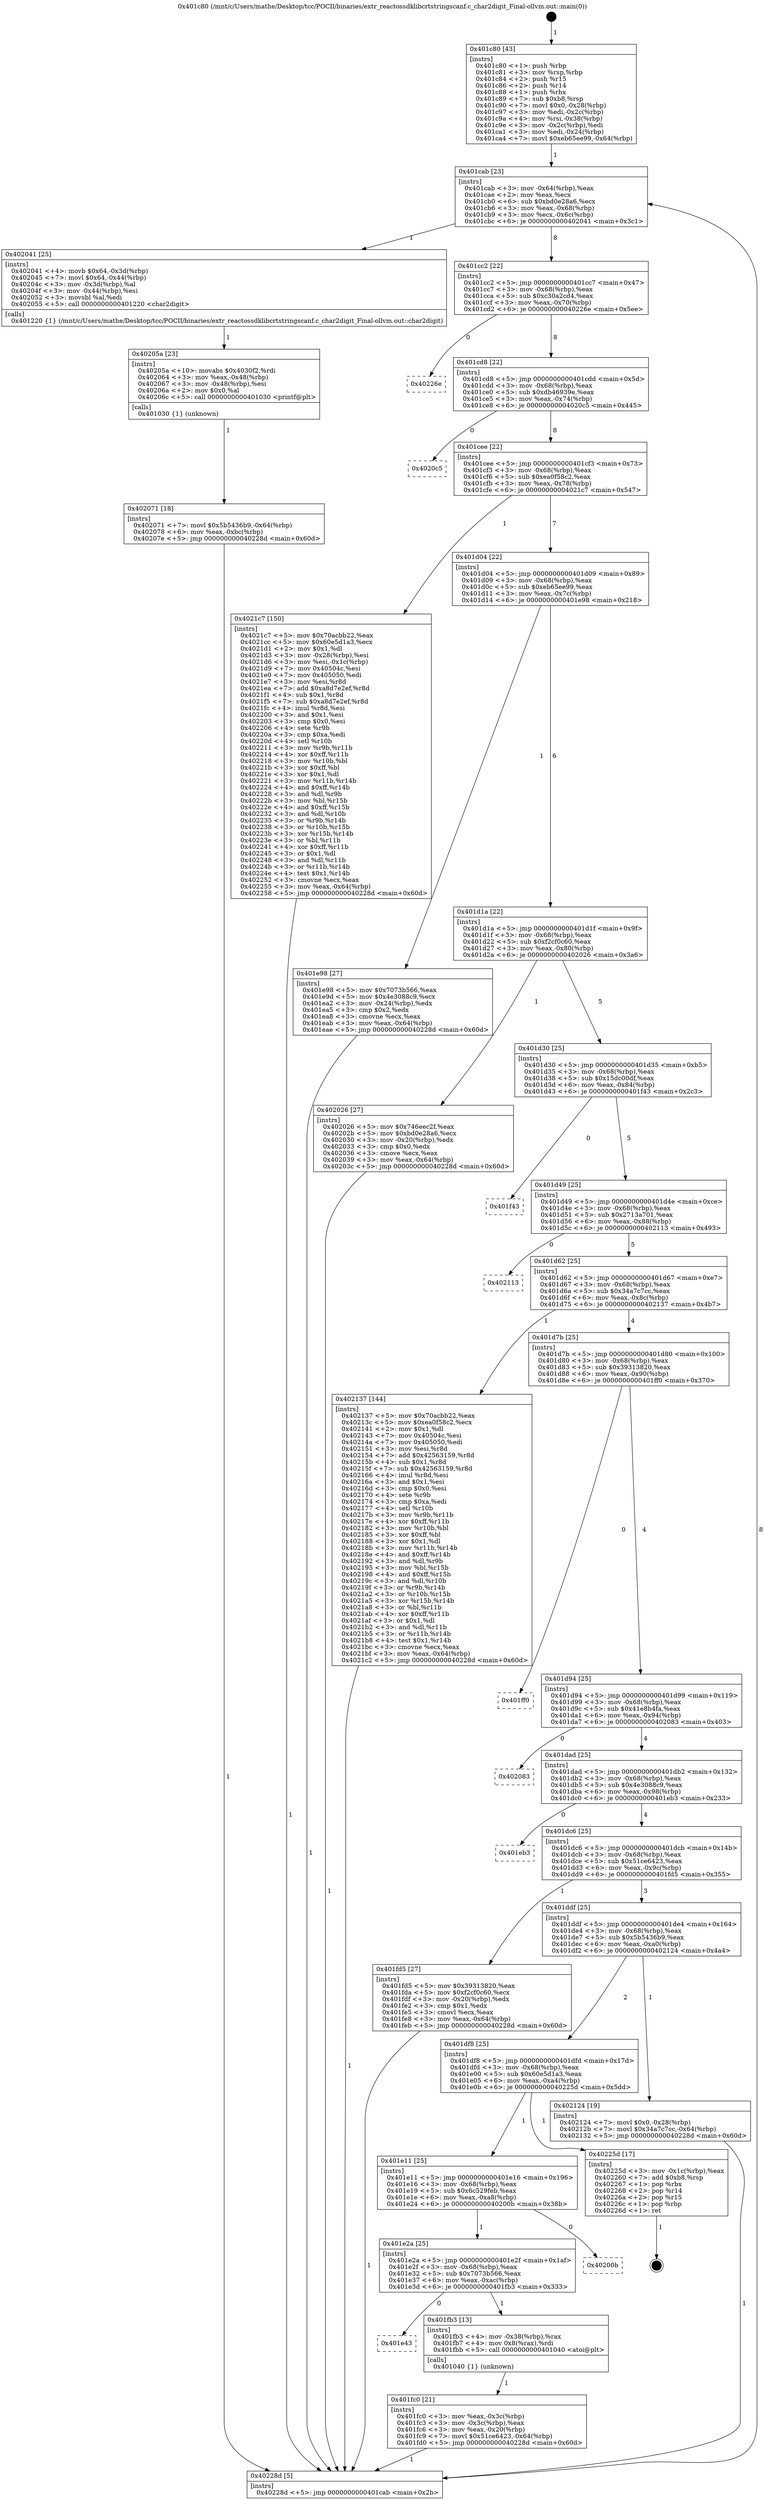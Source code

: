 digraph "0x401c80" {
  label = "0x401c80 (/mnt/c/Users/mathe/Desktop/tcc/POCII/binaries/extr_reactossdklibcrtstringscanf.c_char2digit_Final-ollvm.out::main(0))"
  labelloc = "t"
  node[shape=record]

  Entry [label="",width=0.3,height=0.3,shape=circle,fillcolor=black,style=filled]
  "0x401cab" [label="{
     0x401cab [23]\l
     | [instrs]\l
     &nbsp;&nbsp;0x401cab \<+3\>: mov -0x64(%rbp),%eax\l
     &nbsp;&nbsp;0x401cae \<+2\>: mov %eax,%ecx\l
     &nbsp;&nbsp;0x401cb0 \<+6\>: sub $0xbd0e28a6,%ecx\l
     &nbsp;&nbsp;0x401cb6 \<+3\>: mov %eax,-0x68(%rbp)\l
     &nbsp;&nbsp;0x401cb9 \<+3\>: mov %ecx,-0x6c(%rbp)\l
     &nbsp;&nbsp;0x401cbc \<+6\>: je 0000000000402041 \<main+0x3c1\>\l
  }"]
  "0x402041" [label="{
     0x402041 [25]\l
     | [instrs]\l
     &nbsp;&nbsp;0x402041 \<+4\>: movb $0x64,-0x3d(%rbp)\l
     &nbsp;&nbsp;0x402045 \<+7\>: movl $0x64,-0x44(%rbp)\l
     &nbsp;&nbsp;0x40204c \<+3\>: mov -0x3d(%rbp),%al\l
     &nbsp;&nbsp;0x40204f \<+3\>: mov -0x44(%rbp),%esi\l
     &nbsp;&nbsp;0x402052 \<+3\>: movsbl %al,%edi\l
     &nbsp;&nbsp;0x402055 \<+5\>: call 0000000000401220 \<char2digit\>\l
     | [calls]\l
     &nbsp;&nbsp;0x401220 \{1\} (/mnt/c/Users/mathe/Desktop/tcc/POCII/binaries/extr_reactossdklibcrtstringscanf.c_char2digit_Final-ollvm.out::char2digit)\l
  }"]
  "0x401cc2" [label="{
     0x401cc2 [22]\l
     | [instrs]\l
     &nbsp;&nbsp;0x401cc2 \<+5\>: jmp 0000000000401cc7 \<main+0x47\>\l
     &nbsp;&nbsp;0x401cc7 \<+3\>: mov -0x68(%rbp),%eax\l
     &nbsp;&nbsp;0x401cca \<+5\>: sub $0xc30a2cd4,%eax\l
     &nbsp;&nbsp;0x401ccf \<+3\>: mov %eax,-0x70(%rbp)\l
     &nbsp;&nbsp;0x401cd2 \<+6\>: je 000000000040226e \<main+0x5ee\>\l
  }"]
  Exit [label="",width=0.3,height=0.3,shape=circle,fillcolor=black,style=filled,peripheries=2]
  "0x40226e" [label="{
     0x40226e\l
  }", style=dashed]
  "0x401cd8" [label="{
     0x401cd8 [22]\l
     | [instrs]\l
     &nbsp;&nbsp;0x401cd8 \<+5\>: jmp 0000000000401cdd \<main+0x5d\>\l
     &nbsp;&nbsp;0x401cdd \<+3\>: mov -0x68(%rbp),%eax\l
     &nbsp;&nbsp;0x401ce0 \<+5\>: sub $0xdb46939e,%eax\l
     &nbsp;&nbsp;0x401ce5 \<+3\>: mov %eax,-0x74(%rbp)\l
     &nbsp;&nbsp;0x401ce8 \<+6\>: je 00000000004020c5 \<main+0x445\>\l
  }"]
  "0x402071" [label="{
     0x402071 [18]\l
     | [instrs]\l
     &nbsp;&nbsp;0x402071 \<+7\>: movl $0x5b5436b9,-0x64(%rbp)\l
     &nbsp;&nbsp;0x402078 \<+6\>: mov %eax,-0xbc(%rbp)\l
     &nbsp;&nbsp;0x40207e \<+5\>: jmp 000000000040228d \<main+0x60d\>\l
  }"]
  "0x4020c5" [label="{
     0x4020c5\l
  }", style=dashed]
  "0x401cee" [label="{
     0x401cee [22]\l
     | [instrs]\l
     &nbsp;&nbsp;0x401cee \<+5\>: jmp 0000000000401cf3 \<main+0x73\>\l
     &nbsp;&nbsp;0x401cf3 \<+3\>: mov -0x68(%rbp),%eax\l
     &nbsp;&nbsp;0x401cf6 \<+5\>: sub $0xea0f58c2,%eax\l
     &nbsp;&nbsp;0x401cfb \<+3\>: mov %eax,-0x78(%rbp)\l
     &nbsp;&nbsp;0x401cfe \<+6\>: je 00000000004021c7 \<main+0x547\>\l
  }"]
  "0x40205a" [label="{
     0x40205a [23]\l
     | [instrs]\l
     &nbsp;&nbsp;0x40205a \<+10\>: movabs $0x4030f2,%rdi\l
     &nbsp;&nbsp;0x402064 \<+3\>: mov %eax,-0x48(%rbp)\l
     &nbsp;&nbsp;0x402067 \<+3\>: mov -0x48(%rbp),%esi\l
     &nbsp;&nbsp;0x40206a \<+2\>: mov $0x0,%al\l
     &nbsp;&nbsp;0x40206c \<+5\>: call 0000000000401030 \<printf@plt\>\l
     | [calls]\l
     &nbsp;&nbsp;0x401030 \{1\} (unknown)\l
  }"]
  "0x4021c7" [label="{
     0x4021c7 [150]\l
     | [instrs]\l
     &nbsp;&nbsp;0x4021c7 \<+5\>: mov $0x70acbb22,%eax\l
     &nbsp;&nbsp;0x4021cc \<+5\>: mov $0x60e5d1a3,%ecx\l
     &nbsp;&nbsp;0x4021d1 \<+2\>: mov $0x1,%dl\l
     &nbsp;&nbsp;0x4021d3 \<+3\>: mov -0x28(%rbp),%esi\l
     &nbsp;&nbsp;0x4021d6 \<+3\>: mov %esi,-0x1c(%rbp)\l
     &nbsp;&nbsp;0x4021d9 \<+7\>: mov 0x40504c,%esi\l
     &nbsp;&nbsp;0x4021e0 \<+7\>: mov 0x405050,%edi\l
     &nbsp;&nbsp;0x4021e7 \<+3\>: mov %esi,%r8d\l
     &nbsp;&nbsp;0x4021ea \<+7\>: add $0xa8d7e2ef,%r8d\l
     &nbsp;&nbsp;0x4021f1 \<+4\>: sub $0x1,%r8d\l
     &nbsp;&nbsp;0x4021f5 \<+7\>: sub $0xa8d7e2ef,%r8d\l
     &nbsp;&nbsp;0x4021fc \<+4\>: imul %r8d,%esi\l
     &nbsp;&nbsp;0x402200 \<+3\>: and $0x1,%esi\l
     &nbsp;&nbsp;0x402203 \<+3\>: cmp $0x0,%esi\l
     &nbsp;&nbsp;0x402206 \<+4\>: sete %r9b\l
     &nbsp;&nbsp;0x40220a \<+3\>: cmp $0xa,%edi\l
     &nbsp;&nbsp;0x40220d \<+4\>: setl %r10b\l
     &nbsp;&nbsp;0x402211 \<+3\>: mov %r9b,%r11b\l
     &nbsp;&nbsp;0x402214 \<+4\>: xor $0xff,%r11b\l
     &nbsp;&nbsp;0x402218 \<+3\>: mov %r10b,%bl\l
     &nbsp;&nbsp;0x40221b \<+3\>: xor $0xff,%bl\l
     &nbsp;&nbsp;0x40221e \<+3\>: xor $0x1,%dl\l
     &nbsp;&nbsp;0x402221 \<+3\>: mov %r11b,%r14b\l
     &nbsp;&nbsp;0x402224 \<+4\>: and $0xff,%r14b\l
     &nbsp;&nbsp;0x402228 \<+3\>: and %dl,%r9b\l
     &nbsp;&nbsp;0x40222b \<+3\>: mov %bl,%r15b\l
     &nbsp;&nbsp;0x40222e \<+4\>: and $0xff,%r15b\l
     &nbsp;&nbsp;0x402232 \<+3\>: and %dl,%r10b\l
     &nbsp;&nbsp;0x402235 \<+3\>: or %r9b,%r14b\l
     &nbsp;&nbsp;0x402238 \<+3\>: or %r10b,%r15b\l
     &nbsp;&nbsp;0x40223b \<+3\>: xor %r15b,%r14b\l
     &nbsp;&nbsp;0x40223e \<+3\>: or %bl,%r11b\l
     &nbsp;&nbsp;0x402241 \<+4\>: xor $0xff,%r11b\l
     &nbsp;&nbsp;0x402245 \<+3\>: or $0x1,%dl\l
     &nbsp;&nbsp;0x402248 \<+3\>: and %dl,%r11b\l
     &nbsp;&nbsp;0x40224b \<+3\>: or %r11b,%r14b\l
     &nbsp;&nbsp;0x40224e \<+4\>: test $0x1,%r14b\l
     &nbsp;&nbsp;0x402252 \<+3\>: cmovne %ecx,%eax\l
     &nbsp;&nbsp;0x402255 \<+3\>: mov %eax,-0x64(%rbp)\l
     &nbsp;&nbsp;0x402258 \<+5\>: jmp 000000000040228d \<main+0x60d\>\l
  }"]
  "0x401d04" [label="{
     0x401d04 [22]\l
     | [instrs]\l
     &nbsp;&nbsp;0x401d04 \<+5\>: jmp 0000000000401d09 \<main+0x89\>\l
     &nbsp;&nbsp;0x401d09 \<+3\>: mov -0x68(%rbp),%eax\l
     &nbsp;&nbsp;0x401d0c \<+5\>: sub $0xeb65ee99,%eax\l
     &nbsp;&nbsp;0x401d11 \<+3\>: mov %eax,-0x7c(%rbp)\l
     &nbsp;&nbsp;0x401d14 \<+6\>: je 0000000000401e98 \<main+0x218\>\l
  }"]
  "0x401fc0" [label="{
     0x401fc0 [21]\l
     | [instrs]\l
     &nbsp;&nbsp;0x401fc0 \<+3\>: mov %eax,-0x3c(%rbp)\l
     &nbsp;&nbsp;0x401fc3 \<+3\>: mov -0x3c(%rbp),%eax\l
     &nbsp;&nbsp;0x401fc6 \<+3\>: mov %eax,-0x20(%rbp)\l
     &nbsp;&nbsp;0x401fc9 \<+7\>: movl $0x51ce6423,-0x64(%rbp)\l
     &nbsp;&nbsp;0x401fd0 \<+5\>: jmp 000000000040228d \<main+0x60d\>\l
  }"]
  "0x401e98" [label="{
     0x401e98 [27]\l
     | [instrs]\l
     &nbsp;&nbsp;0x401e98 \<+5\>: mov $0x7073b566,%eax\l
     &nbsp;&nbsp;0x401e9d \<+5\>: mov $0x4e3088c9,%ecx\l
     &nbsp;&nbsp;0x401ea2 \<+3\>: mov -0x24(%rbp),%edx\l
     &nbsp;&nbsp;0x401ea5 \<+3\>: cmp $0x2,%edx\l
     &nbsp;&nbsp;0x401ea8 \<+3\>: cmovne %ecx,%eax\l
     &nbsp;&nbsp;0x401eab \<+3\>: mov %eax,-0x64(%rbp)\l
     &nbsp;&nbsp;0x401eae \<+5\>: jmp 000000000040228d \<main+0x60d\>\l
  }"]
  "0x401d1a" [label="{
     0x401d1a [22]\l
     | [instrs]\l
     &nbsp;&nbsp;0x401d1a \<+5\>: jmp 0000000000401d1f \<main+0x9f\>\l
     &nbsp;&nbsp;0x401d1f \<+3\>: mov -0x68(%rbp),%eax\l
     &nbsp;&nbsp;0x401d22 \<+5\>: sub $0xf2cf0c60,%eax\l
     &nbsp;&nbsp;0x401d27 \<+3\>: mov %eax,-0x80(%rbp)\l
     &nbsp;&nbsp;0x401d2a \<+6\>: je 0000000000402026 \<main+0x3a6\>\l
  }"]
  "0x40228d" [label="{
     0x40228d [5]\l
     | [instrs]\l
     &nbsp;&nbsp;0x40228d \<+5\>: jmp 0000000000401cab \<main+0x2b\>\l
  }"]
  "0x401c80" [label="{
     0x401c80 [43]\l
     | [instrs]\l
     &nbsp;&nbsp;0x401c80 \<+1\>: push %rbp\l
     &nbsp;&nbsp;0x401c81 \<+3\>: mov %rsp,%rbp\l
     &nbsp;&nbsp;0x401c84 \<+2\>: push %r15\l
     &nbsp;&nbsp;0x401c86 \<+2\>: push %r14\l
     &nbsp;&nbsp;0x401c88 \<+1\>: push %rbx\l
     &nbsp;&nbsp;0x401c89 \<+7\>: sub $0xb8,%rsp\l
     &nbsp;&nbsp;0x401c90 \<+7\>: movl $0x0,-0x28(%rbp)\l
     &nbsp;&nbsp;0x401c97 \<+3\>: mov %edi,-0x2c(%rbp)\l
     &nbsp;&nbsp;0x401c9a \<+4\>: mov %rsi,-0x38(%rbp)\l
     &nbsp;&nbsp;0x401c9e \<+3\>: mov -0x2c(%rbp),%edi\l
     &nbsp;&nbsp;0x401ca1 \<+3\>: mov %edi,-0x24(%rbp)\l
     &nbsp;&nbsp;0x401ca4 \<+7\>: movl $0xeb65ee99,-0x64(%rbp)\l
  }"]
  "0x401e43" [label="{
     0x401e43\l
  }", style=dashed]
  "0x402026" [label="{
     0x402026 [27]\l
     | [instrs]\l
     &nbsp;&nbsp;0x402026 \<+5\>: mov $0x746eec2f,%eax\l
     &nbsp;&nbsp;0x40202b \<+5\>: mov $0xbd0e28a6,%ecx\l
     &nbsp;&nbsp;0x402030 \<+3\>: mov -0x20(%rbp),%edx\l
     &nbsp;&nbsp;0x402033 \<+3\>: cmp $0x0,%edx\l
     &nbsp;&nbsp;0x402036 \<+3\>: cmove %ecx,%eax\l
     &nbsp;&nbsp;0x402039 \<+3\>: mov %eax,-0x64(%rbp)\l
     &nbsp;&nbsp;0x40203c \<+5\>: jmp 000000000040228d \<main+0x60d\>\l
  }"]
  "0x401d30" [label="{
     0x401d30 [25]\l
     | [instrs]\l
     &nbsp;&nbsp;0x401d30 \<+5\>: jmp 0000000000401d35 \<main+0xb5\>\l
     &nbsp;&nbsp;0x401d35 \<+3\>: mov -0x68(%rbp),%eax\l
     &nbsp;&nbsp;0x401d38 \<+5\>: sub $0x15dc00df,%eax\l
     &nbsp;&nbsp;0x401d3d \<+6\>: mov %eax,-0x84(%rbp)\l
     &nbsp;&nbsp;0x401d43 \<+6\>: je 0000000000401f43 \<main+0x2c3\>\l
  }"]
  "0x401fb3" [label="{
     0x401fb3 [13]\l
     | [instrs]\l
     &nbsp;&nbsp;0x401fb3 \<+4\>: mov -0x38(%rbp),%rax\l
     &nbsp;&nbsp;0x401fb7 \<+4\>: mov 0x8(%rax),%rdi\l
     &nbsp;&nbsp;0x401fbb \<+5\>: call 0000000000401040 \<atoi@plt\>\l
     | [calls]\l
     &nbsp;&nbsp;0x401040 \{1\} (unknown)\l
  }"]
  "0x401f43" [label="{
     0x401f43\l
  }", style=dashed]
  "0x401d49" [label="{
     0x401d49 [25]\l
     | [instrs]\l
     &nbsp;&nbsp;0x401d49 \<+5\>: jmp 0000000000401d4e \<main+0xce\>\l
     &nbsp;&nbsp;0x401d4e \<+3\>: mov -0x68(%rbp),%eax\l
     &nbsp;&nbsp;0x401d51 \<+5\>: sub $0x2713a701,%eax\l
     &nbsp;&nbsp;0x401d56 \<+6\>: mov %eax,-0x88(%rbp)\l
     &nbsp;&nbsp;0x401d5c \<+6\>: je 0000000000402113 \<main+0x493\>\l
  }"]
  "0x401e2a" [label="{
     0x401e2a [25]\l
     | [instrs]\l
     &nbsp;&nbsp;0x401e2a \<+5\>: jmp 0000000000401e2f \<main+0x1af\>\l
     &nbsp;&nbsp;0x401e2f \<+3\>: mov -0x68(%rbp),%eax\l
     &nbsp;&nbsp;0x401e32 \<+5\>: sub $0x7073b566,%eax\l
     &nbsp;&nbsp;0x401e37 \<+6\>: mov %eax,-0xac(%rbp)\l
     &nbsp;&nbsp;0x401e3d \<+6\>: je 0000000000401fb3 \<main+0x333\>\l
  }"]
  "0x402113" [label="{
     0x402113\l
  }", style=dashed]
  "0x401d62" [label="{
     0x401d62 [25]\l
     | [instrs]\l
     &nbsp;&nbsp;0x401d62 \<+5\>: jmp 0000000000401d67 \<main+0xe7\>\l
     &nbsp;&nbsp;0x401d67 \<+3\>: mov -0x68(%rbp),%eax\l
     &nbsp;&nbsp;0x401d6a \<+5\>: sub $0x34a7c7cc,%eax\l
     &nbsp;&nbsp;0x401d6f \<+6\>: mov %eax,-0x8c(%rbp)\l
     &nbsp;&nbsp;0x401d75 \<+6\>: je 0000000000402137 \<main+0x4b7\>\l
  }"]
  "0x40200b" [label="{
     0x40200b\l
  }", style=dashed]
  "0x402137" [label="{
     0x402137 [144]\l
     | [instrs]\l
     &nbsp;&nbsp;0x402137 \<+5\>: mov $0x70acbb22,%eax\l
     &nbsp;&nbsp;0x40213c \<+5\>: mov $0xea0f58c2,%ecx\l
     &nbsp;&nbsp;0x402141 \<+2\>: mov $0x1,%dl\l
     &nbsp;&nbsp;0x402143 \<+7\>: mov 0x40504c,%esi\l
     &nbsp;&nbsp;0x40214a \<+7\>: mov 0x405050,%edi\l
     &nbsp;&nbsp;0x402151 \<+3\>: mov %esi,%r8d\l
     &nbsp;&nbsp;0x402154 \<+7\>: add $0x42563159,%r8d\l
     &nbsp;&nbsp;0x40215b \<+4\>: sub $0x1,%r8d\l
     &nbsp;&nbsp;0x40215f \<+7\>: sub $0x42563159,%r8d\l
     &nbsp;&nbsp;0x402166 \<+4\>: imul %r8d,%esi\l
     &nbsp;&nbsp;0x40216a \<+3\>: and $0x1,%esi\l
     &nbsp;&nbsp;0x40216d \<+3\>: cmp $0x0,%esi\l
     &nbsp;&nbsp;0x402170 \<+4\>: sete %r9b\l
     &nbsp;&nbsp;0x402174 \<+3\>: cmp $0xa,%edi\l
     &nbsp;&nbsp;0x402177 \<+4\>: setl %r10b\l
     &nbsp;&nbsp;0x40217b \<+3\>: mov %r9b,%r11b\l
     &nbsp;&nbsp;0x40217e \<+4\>: xor $0xff,%r11b\l
     &nbsp;&nbsp;0x402182 \<+3\>: mov %r10b,%bl\l
     &nbsp;&nbsp;0x402185 \<+3\>: xor $0xff,%bl\l
     &nbsp;&nbsp;0x402188 \<+3\>: xor $0x1,%dl\l
     &nbsp;&nbsp;0x40218b \<+3\>: mov %r11b,%r14b\l
     &nbsp;&nbsp;0x40218e \<+4\>: and $0xff,%r14b\l
     &nbsp;&nbsp;0x402192 \<+3\>: and %dl,%r9b\l
     &nbsp;&nbsp;0x402195 \<+3\>: mov %bl,%r15b\l
     &nbsp;&nbsp;0x402198 \<+4\>: and $0xff,%r15b\l
     &nbsp;&nbsp;0x40219c \<+3\>: and %dl,%r10b\l
     &nbsp;&nbsp;0x40219f \<+3\>: or %r9b,%r14b\l
     &nbsp;&nbsp;0x4021a2 \<+3\>: or %r10b,%r15b\l
     &nbsp;&nbsp;0x4021a5 \<+3\>: xor %r15b,%r14b\l
     &nbsp;&nbsp;0x4021a8 \<+3\>: or %bl,%r11b\l
     &nbsp;&nbsp;0x4021ab \<+4\>: xor $0xff,%r11b\l
     &nbsp;&nbsp;0x4021af \<+3\>: or $0x1,%dl\l
     &nbsp;&nbsp;0x4021b2 \<+3\>: and %dl,%r11b\l
     &nbsp;&nbsp;0x4021b5 \<+3\>: or %r11b,%r14b\l
     &nbsp;&nbsp;0x4021b8 \<+4\>: test $0x1,%r14b\l
     &nbsp;&nbsp;0x4021bc \<+3\>: cmovne %ecx,%eax\l
     &nbsp;&nbsp;0x4021bf \<+3\>: mov %eax,-0x64(%rbp)\l
     &nbsp;&nbsp;0x4021c2 \<+5\>: jmp 000000000040228d \<main+0x60d\>\l
  }"]
  "0x401d7b" [label="{
     0x401d7b [25]\l
     | [instrs]\l
     &nbsp;&nbsp;0x401d7b \<+5\>: jmp 0000000000401d80 \<main+0x100\>\l
     &nbsp;&nbsp;0x401d80 \<+3\>: mov -0x68(%rbp),%eax\l
     &nbsp;&nbsp;0x401d83 \<+5\>: sub $0x39313820,%eax\l
     &nbsp;&nbsp;0x401d88 \<+6\>: mov %eax,-0x90(%rbp)\l
     &nbsp;&nbsp;0x401d8e \<+6\>: je 0000000000401ff0 \<main+0x370\>\l
  }"]
  "0x401e11" [label="{
     0x401e11 [25]\l
     | [instrs]\l
     &nbsp;&nbsp;0x401e11 \<+5\>: jmp 0000000000401e16 \<main+0x196\>\l
     &nbsp;&nbsp;0x401e16 \<+3\>: mov -0x68(%rbp),%eax\l
     &nbsp;&nbsp;0x401e19 \<+5\>: sub $0x6c529feb,%eax\l
     &nbsp;&nbsp;0x401e1e \<+6\>: mov %eax,-0xa8(%rbp)\l
     &nbsp;&nbsp;0x401e24 \<+6\>: je 000000000040200b \<main+0x38b\>\l
  }"]
  "0x401ff0" [label="{
     0x401ff0\l
  }", style=dashed]
  "0x401d94" [label="{
     0x401d94 [25]\l
     | [instrs]\l
     &nbsp;&nbsp;0x401d94 \<+5\>: jmp 0000000000401d99 \<main+0x119\>\l
     &nbsp;&nbsp;0x401d99 \<+3\>: mov -0x68(%rbp),%eax\l
     &nbsp;&nbsp;0x401d9c \<+5\>: sub $0x41e8b4fa,%eax\l
     &nbsp;&nbsp;0x401da1 \<+6\>: mov %eax,-0x94(%rbp)\l
     &nbsp;&nbsp;0x401da7 \<+6\>: je 0000000000402083 \<main+0x403\>\l
  }"]
  "0x40225d" [label="{
     0x40225d [17]\l
     | [instrs]\l
     &nbsp;&nbsp;0x40225d \<+3\>: mov -0x1c(%rbp),%eax\l
     &nbsp;&nbsp;0x402260 \<+7\>: add $0xb8,%rsp\l
     &nbsp;&nbsp;0x402267 \<+1\>: pop %rbx\l
     &nbsp;&nbsp;0x402268 \<+2\>: pop %r14\l
     &nbsp;&nbsp;0x40226a \<+2\>: pop %r15\l
     &nbsp;&nbsp;0x40226c \<+1\>: pop %rbp\l
     &nbsp;&nbsp;0x40226d \<+1\>: ret\l
  }"]
  "0x402083" [label="{
     0x402083\l
  }", style=dashed]
  "0x401dad" [label="{
     0x401dad [25]\l
     | [instrs]\l
     &nbsp;&nbsp;0x401dad \<+5\>: jmp 0000000000401db2 \<main+0x132\>\l
     &nbsp;&nbsp;0x401db2 \<+3\>: mov -0x68(%rbp),%eax\l
     &nbsp;&nbsp;0x401db5 \<+5\>: sub $0x4e3088c9,%eax\l
     &nbsp;&nbsp;0x401dba \<+6\>: mov %eax,-0x98(%rbp)\l
     &nbsp;&nbsp;0x401dc0 \<+6\>: je 0000000000401eb3 \<main+0x233\>\l
  }"]
  "0x401df8" [label="{
     0x401df8 [25]\l
     | [instrs]\l
     &nbsp;&nbsp;0x401df8 \<+5\>: jmp 0000000000401dfd \<main+0x17d\>\l
     &nbsp;&nbsp;0x401dfd \<+3\>: mov -0x68(%rbp),%eax\l
     &nbsp;&nbsp;0x401e00 \<+5\>: sub $0x60e5d1a3,%eax\l
     &nbsp;&nbsp;0x401e05 \<+6\>: mov %eax,-0xa4(%rbp)\l
     &nbsp;&nbsp;0x401e0b \<+6\>: je 000000000040225d \<main+0x5dd\>\l
  }"]
  "0x401eb3" [label="{
     0x401eb3\l
  }", style=dashed]
  "0x401dc6" [label="{
     0x401dc6 [25]\l
     | [instrs]\l
     &nbsp;&nbsp;0x401dc6 \<+5\>: jmp 0000000000401dcb \<main+0x14b\>\l
     &nbsp;&nbsp;0x401dcb \<+3\>: mov -0x68(%rbp),%eax\l
     &nbsp;&nbsp;0x401dce \<+5\>: sub $0x51ce6423,%eax\l
     &nbsp;&nbsp;0x401dd3 \<+6\>: mov %eax,-0x9c(%rbp)\l
     &nbsp;&nbsp;0x401dd9 \<+6\>: je 0000000000401fd5 \<main+0x355\>\l
  }"]
  "0x402124" [label="{
     0x402124 [19]\l
     | [instrs]\l
     &nbsp;&nbsp;0x402124 \<+7\>: movl $0x0,-0x28(%rbp)\l
     &nbsp;&nbsp;0x40212b \<+7\>: movl $0x34a7c7cc,-0x64(%rbp)\l
     &nbsp;&nbsp;0x402132 \<+5\>: jmp 000000000040228d \<main+0x60d\>\l
  }"]
  "0x401fd5" [label="{
     0x401fd5 [27]\l
     | [instrs]\l
     &nbsp;&nbsp;0x401fd5 \<+5\>: mov $0x39313820,%eax\l
     &nbsp;&nbsp;0x401fda \<+5\>: mov $0xf2cf0c60,%ecx\l
     &nbsp;&nbsp;0x401fdf \<+3\>: mov -0x20(%rbp),%edx\l
     &nbsp;&nbsp;0x401fe2 \<+3\>: cmp $0x1,%edx\l
     &nbsp;&nbsp;0x401fe5 \<+3\>: cmovl %ecx,%eax\l
     &nbsp;&nbsp;0x401fe8 \<+3\>: mov %eax,-0x64(%rbp)\l
     &nbsp;&nbsp;0x401feb \<+5\>: jmp 000000000040228d \<main+0x60d\>\l
  }"]
  "0x401ddf" [label="{
     0x401ddf [25]\l
     | [instrs]\l
     &nbsp;&nbsp;0x401ddf \<+5\>: jmp 0000000000401de4 \<main+0x164\>\l
     &nbsp;&nbsp;0x401de4 \<+3\>: mov -0x68(%rbp),%eax\l
     &nbsp;&nbsp;0x401de7 \<+5\>: sub $0x5b5436b9,%eax\l
     &nbsp;&nbsp;0x401dec \<+6\>: mov %eax,-0xa0(%rbp)\l
     &nbsp;&nbsp;0x401df2 \<+6\>: je 0000000000402124 \<main+0x4a4\>\l
  }"]
  Entry -> "0x401c80" [label=" 1"]
  "0x401cab" -> "0x402041" [label=" 1"]
  "0x401cab" -> "0x401cc2" [label=" 8"]
  "0x40225d" -> Exit [label=" 1"]
  "0x401cc2" -> "0x40226e" [label=" 0"]
  "0x401cc2" -> "0x401cd8" [label=" 8"]
  "0x4021c7" -> "0x40228d" [label=" 1"]
  "0x401cd8" -> "0x4020c5" [label=" 0"]
  "0x401cd8" -> "0x401cee" [label=" 8"]
  "0x402137" -> "0x40228d" [label=" 1"]
  "0x401cee" -> "0x4021c7" [label=" 1"]
  "0x401cee" -> "0x401d04" [label=" 7"]
  "0x402124" -> "0x40228d" [label=" 1"]
  "0x401d04" -> "0x401e98" [label=" 1"]
  "0x401d04" -> "0x401d1a" [label=" 6"]
  "0x401e98" -> "0x40228d" [label=" 1"]
  "0x401c80" -> "0x401cab" [label=" 1"]
  "0x40228d" -> "0x401cab" [label=" 8"]
  "0x402071" -> "0x40228d" [label=" 1"]
  "0x401d1a" -> "0x402026" [label=" 1"]
  "0x401d1a" -> "0x401d30" [label=" 5"]
  "0x40205a" -> "0x402071" [label=" 1"]
  "0x401d30" -> "0x401f43" [label=" 0"]
  "0x401d30" -> "0x401d49" [label=" 5"]
  "0x402041" -> "0x40205a" [label=" 1"]
  "0x401d49" -> "0x402113" [label=" 0"]
  "0x401d49" -> "0x401d62" [label=" 5"]
  "0x401fd5" -> "0x40228d" [label=" 1"]
  "0x401d62" -> "0x402137" [label=" 1"]
  "0x401d62" -> "0x401d7b" [label=" 4"]
  "0x401fc0" -> "0x40228d" [label=" 1"]
  "0x401d7b" -> "0x401ff0" [label=" 0"]
  "0x401d7b" -> "0x401d94" [label=" 4"]
  "0x401e2a" -> "0x401e43" [label=" 0"]
  "0x401d94" -> "0x402083" [label=" 0"]
  "0x401d94" -> "0x401dad" [label=" 4"]
  "0x401e2a" -> "0x401fb3" [label=" 1"]
  "0x401dad" -> "0x401eb3" [label=" 0"]
  "0x401dad" -> "0x401dc6" [label=" 4"]
  "0x401e11" -> "0x401e2a" [label=" 1"]
  "0x401dc6" -> "0x401fd5" [label=" 1"]
  "0x401dc6" -> "0x401ddf" [label=" 3"]
  "0x401e11" -> "0x40200b" [label=" 0"]
  "0x401ddf" -> "0x402124" [label=" 1"]
  "0x401ddf" -> "0x401df8" [label=" 2"]
  "0x402026" -> "0x40228d" [label=" 1"]
  "0x401df8" -> "0x40225d" [label=" 1"]
  "0x401df8" -> "0x401e11" [label=" 1"]
  "0x401fb3" -> "0x401fc0" [label=" 1"]
}
